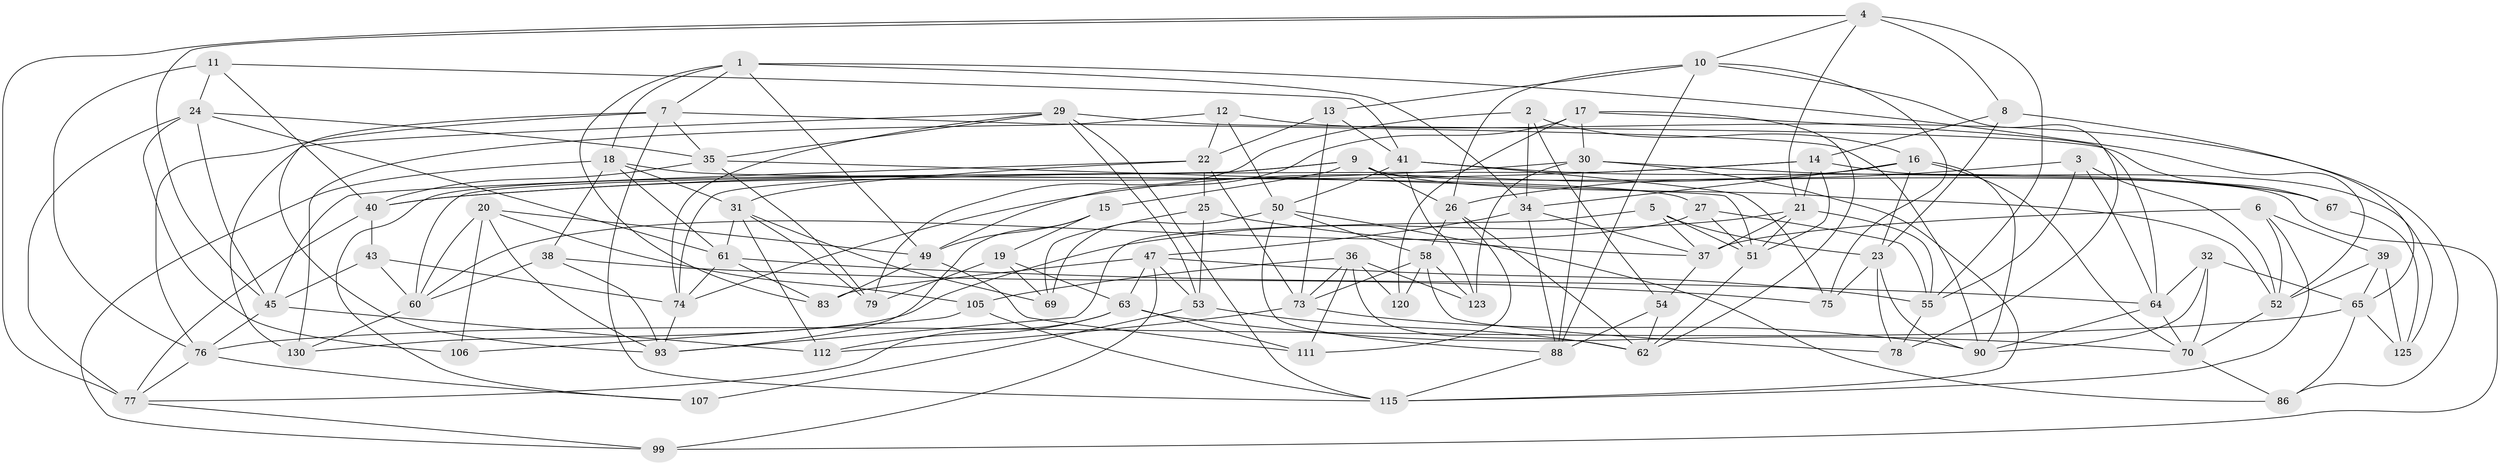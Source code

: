 // original degree distribution, {4: 1.0}
// Generated by graph-tools (version 1.1) at 2025/42/03/06/25 10:42:24]
// undirected, 82 vertices, 209 edges
graph export_dot {
graph [start="1"]
  node [color=gray90,style=filled];
  1 [super="+28"];
  2;
  3;
  4 [super="+42"];
  5;
  6;
  7 [super="+95"];
  8;
  9 [super="+44"];
  10 [super="+87"];
  11;
  12;
  13;
  14 [super="+108"];
  15;
  16 [super="+109"];
  17 [super="+48"];
  18 [super="+56"];
  19;
  20 [super="+92"];
  21 [super="+91"];
  22 [super="+57"];
  23 [super="+84"];
  24 [super="+33"];
  25;
  26 [super="+98"];
  27;
  29 [super="+71"];
  30 [super="+129"];
  31 [super="+46"];
  32;
  34 [super="+118"];
  35 [super="+104"];
  36 [super="+85"];
  37 [super="+117"];
  38;
  39;
  40 [super="+122"];
  41 [super="+101"];
  43;
  45 [super="+110"];
  47 [super="+119"];
  49 [super="+97"];
  50 [super="+89"];
  51 [super="+127"];
  52 [super="+116"];
  53 [super="+102"];
  54;
  55 [super="+59"];
  58 [super="+103"];
  60 [super="+68"];
  61 [super="+72"];
  62 [super="+66"];
  63 [super="+82"];
  64 [super="+94"];
  65 [super="+96"];
  67;
  69;
  70 [super="+114"];
  73 [super="+80"];
  74 [super="+113"];
  75;
  76 [super="+81"];
  77 [super="+100"];
  78;
  79;
  83;
  86;
  88 [super="+126"];
  90 [super="+124"];
  93 [super="+128"];
  99;
  105;
  106;
  107;
  111;
  112;
  115 [super="+121"];
  120;
  123;
  125;
  130;
  1 -- 34;
  1 -- 52;
  1 -- 18;
  1 -- 83;
  1 -- 49;
  1 -- 7;
  2 -- 79;
  2 -- 54;
  2 -- 16;
  2 -- 34;
  3 -- 55;
  3 -- 52;
  3 -- 26;
  3 -- 64;
  4 -- 8;
  4 -- 10;
  4 -- 77;
  4 -- 45;
  4 -- 21;
  4 -- 55;
  5 -- 23;
  5 -- 93;
  5 -- 51;
  5 -- 37;
  6 -- 115;
  6 -- 37;
  6 -- 39;
  6 -- 52;
  7 -- 76;
  7 -- 35;
  7 -- 93;
  7 -- 115;
  7 -- 90;
  8 -- 14;
  8 -- 23;
  8 -- 65;
  9 -- 60;
  9 -- 26;
  9 -- 107;
  9 -- 99;
  9 -- 15;
  9 -- 52;
  10 -- 75;
  10 -- 26;
  10 -- 88;
  10 -- 13;
  10 -- 78;
  11 -- 76;
  11 -- 41;
  11 -- 40;
  11 -- 24;
  12 -- 130;
  12 -- 86;
  12 -- 22;
  12 -- 50;
  13 -- 22;
  13 -- 41;
  13 -- 73;
  14 -- 74;
  14 -- 51;
  14 -- 125;
  14 -- 21;
  14 -- 40;
  15 -- 49;
  15 -- 19;
  15 -- 93;
  16 -- 74;
  16 -- 70;
  16 -- 90;
  16 -- 23;
  16 -- 34;
  17 -- 30;
  17 -- 120 [weight=2];
  17 -- 62;
  17 -- 64;
  17 -- 49;
  18 -- 31;
  18 -- 99;
  18 -- 27;
  18 -- 61;
  18 -- 38;
  19 -- 69;
  19 -- 79;
  19 -- 63;
  20 -- 49;
  20 -- 106 [weight=2];
  20 -- 105;
  20 -- 93;
  20 -- 60;
  21 -- 37;
  21 -- 51;
  21 -- 130;
  21 -- 55;
  22 -- 31;
  22 -- 73;
  22 -- 25;
  22 -- 45;
  23 -- 75;
  23 -- 90;
  23 -- 78;
  24 -- 35;
  24 -- 61;
  24 -- 45;
  24 -- 106;
  24 -- 77;
  25 -- 69;
  25 -- 53;
  25 -- 37;
  26 -- 111;
  26 -- 62;
  26 -- 58;
  27 -- 51;
  27 -- 60;
  27 -- 55;
  29 -- 67;
  29 -- 130;
  29 -- 35;
  29 -- 53;
  29 -- 74;
  29 -- 115;
  30 -- 88;
  30 -- 115;
  30 -- 40;
  30 -- 123;
  30 -- 67;
  31 -- 112;
  31 -- 69;
  31 -- 61;
  31 -- 79;
  32 -- 70;
  32 -- 64;
  32 -- 65;
  32 -- 90;
  34 -- 47;
  34 -- 37;
  34 -- 88;
  35 -- 51;
  35 -- 79;
  35 -- 40;
  36 -- 123;
  36 -- 111;
  36 -- 73;
  36 -- 120;
  36 -- 105;
  36 -- 62;
  37 -- 54;
  38 -- 60;
  38 -- 75;
  38 -- 93;
  39 -- 125;
  39 -- 52;
  39 -- 65;
  40 -- 43;
  40 -- 77;
  41 -- 67;
  41 -- 50;
  41 -- 123;
  41 -- 75;
  43 -- 45;
  43 -- 74;
  43 -- 60;
  45 -- 76;
  45 -- 112;
  47 -- 83;
  47 -- 55;
  47 -- 99;
  47 -- 53;
  47 -- 63;
  49 -- 83;
  49 -- 111;
  50 -- 69;
  50 -- 58;
  50 -- 88;
  50 -- 86;
  51 -- 62;
  52 -- 70;
  53 -- 107 [weight=2];
  53 -- 62;
  54 -- 88;
  54 -- 62;
  55 -- 78;
  58 -- 123;
  58 -- 120;
  58 -- 73;
  58 -- 78;
  60 -- 130;
  61 -- 83;
  61 -- 64;
  61 -- 74;
  63 -- 112;
  63 -- 77;
  63 -- 70;
  63 -- 111;
  64 -- 90;
  64 -- 70;
  65 -- 86;
  65 -- 125;
  65 -- 76;
  67 -- 125;
  70 -- 86;
  73 -- 112;
  73 -- 90;
  74 -- 93;
  76 -- 77;
  76 -- 107;
  77 -- 99;
  88 -- 115;
  105 -- 106;
  105 -- 115;
}

